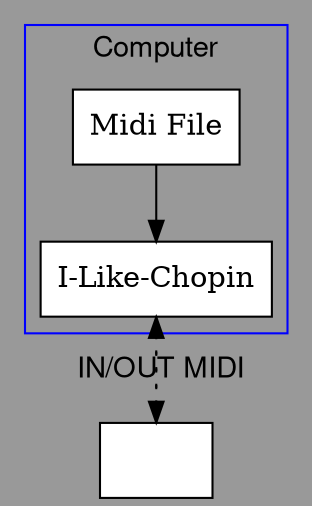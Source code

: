 digraph {
        bgcolor="#999999";
        splines=false;
        ranksep=0.5;
        fontname="Helvetica,Arial,sans-serif";
        node[shape=box, color=black, style=filled, fillcolor=white];
        edge [fontname="Helvetica,Arial,sans-serif", color=black];

        subgraph cluster_0 {
                label = "Computer";
                color=blue;
                MIDIFILE [label="Midi File"];
                ILC [label="I-Like-Chopin"];

        }

        MIDIFILE -> ILC
        KEYBOARD[label="", image="Pianos_keyboard.png"];
        KEYBOARD -> ILC [label="MIDI",style="dotted"];
        ILC -> KEYBOARD [label="IN/OUT",labeljust=l,style="dotted"];
}
